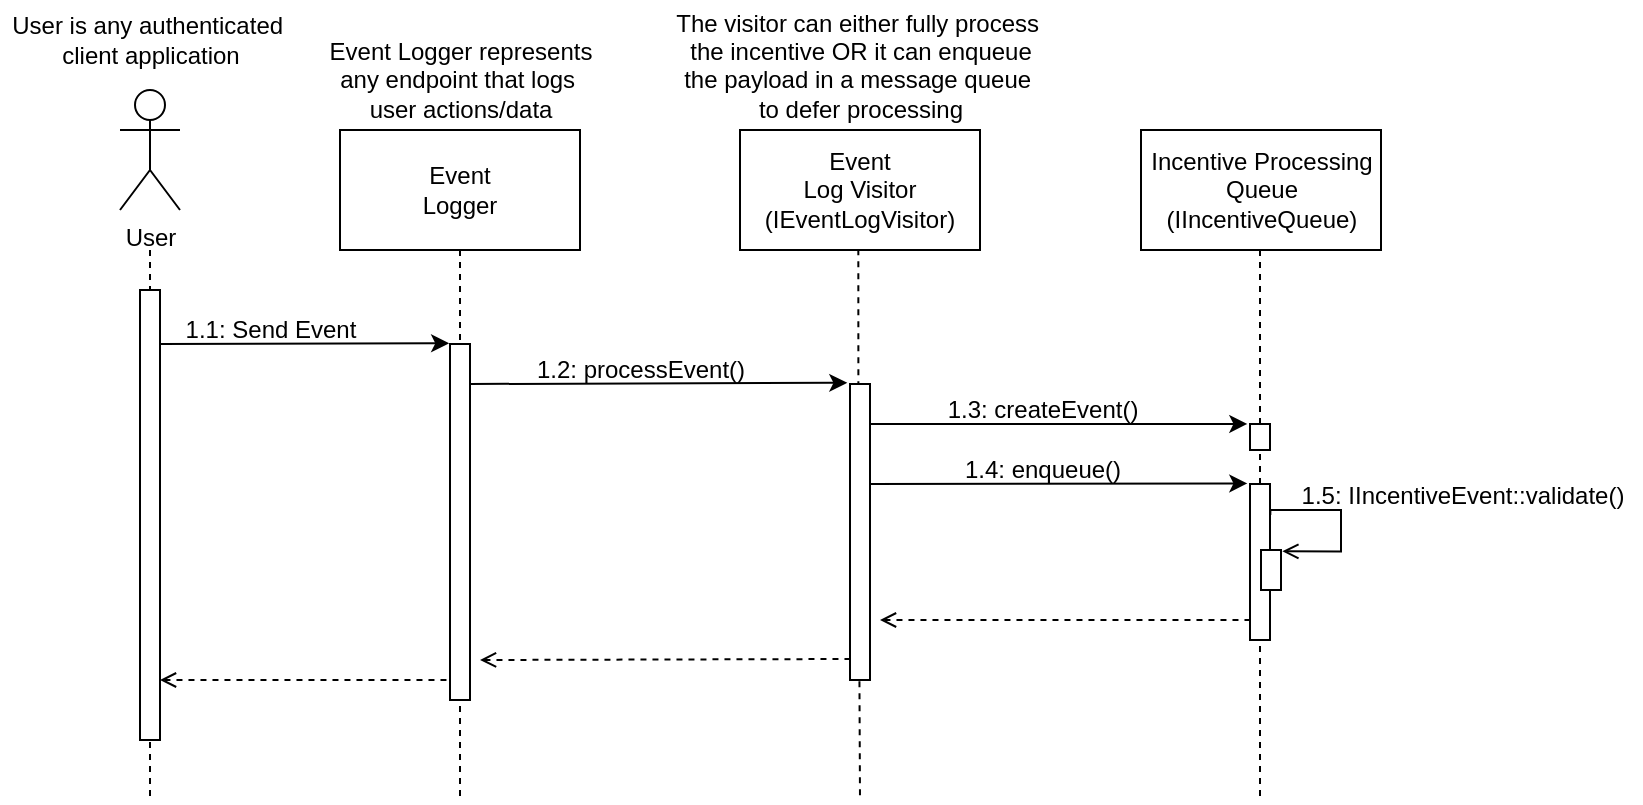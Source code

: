 <mxfile version="12.3.2" type="device" pages="1"><diagram id="oaDkhwz3YO1Cj5E7R7GO" name="Page-1"><mxGraphModel dx="813" dy="515" grid="1" gridSize="10" guides="1" tooltips="1" connect="1" arrows="1" fold="1" page="1" pageScale="1" pageWidth="850" pageHeight="1100" math="0" shadow="0"><root><mxCell id="0"/><mxCell id="1" parent="0"/><mxCell id="d437xnzfECrLy3CuDPzC-1" style="edgeStyle=orthogonalEdgeStyle;rounded=0;orthogonalLoop=1;jettySize=auto;html=1;dashed=1;endArrow=none;endFill=0;" parent="1" edge="1"><mxGeometry relative="1" as="geometry"><mxPoint x="240" y="410" as="targetPoint"/><mxPoint x="240" y="135" as="sourcePoint"/><Array as="points"><mxPoint x="240" y="410"/></Array></mxGeometry></mxCell><mxCell id="d437xnzfECrLy3CuDPzC-2" value="Event &lt;br&gt;Logger" style="rounded=0;whiteSpace=wrap;html=1;" parent="1" vertex="1"><mxGeometry x="180" y="75" width="120" height="60" as="geometry"/></mxCell><mxCell id="d437xnzfECrLy3CuDPzC-3" value="Event Logger represents&lt;br&gt;any endpoint that logs&amp;nbsp;&lt;br&gt;user actions/data" style="text;html=1;align=center;verticalAlign=middle;resizable=0;points=[];;autosize=1;" parent="1" vertex="1"><mxGeometry x="165" y="25" width="150" height="50" as="geometry"/></mxCell><mxCell id="d437xnzfECrLy3CuDPzC-4" value="User" style="shape=umlActor;verticalLabelPosition=bottom;labelBackgroundColor=#ffffff;verticalAlign=top;html=1;outlineConnect=0;" parent="1" vertex="1"><mxGeometry x="70" y="55" width="30" height="60" as="geometry"/></mxCell><mxCell id="d437xnzfECrLy3CuDPzC-5" value="User is any authenticated&amp;nbsp;&lt;br&gt;client&amp;nbsp;application" style="text;html=1;align=center;verticalAlign=middle;resizable=0;points=[];;autosize=1;" parent="1" vertex="1"><mxGeometry x="10" y="15" width="150" height="30" as="geometry"/></mxCell><mxCell id="d437xnzfECrLy3CuDPzC-6" style="edgeStyle=orthogonalEdgeStyle;rounded=0;orthogonalLoop=1;jettySize=auto;html=1;dashed=1;endArrow=none;endFill=0;" parent="1" edge="1"><mxGeometry relative="1" as="geometry"><mxPoint x="85" y="410" as="targetPoint"/><mxPoint x="85" y="135" as="sourcePoint"/></mxGeometry></mxCell><mxCell id="d437xnzfECrLy3CuDPzC-7" value="Event &lt;br&gt;Log Visitor&lt;br&gt;(IEventLogVisitor)" style="rounded=0;whiteSpace=wrap;html=1;" parent="1" vertex="1"><mxGeometry x="380" y="75" width="120" height="60" as="geometry"/></mxCell><mxCell id="d437xnzfECrLy3CuDPzC-8" style="edgeStyle=orthogonalEdgeStyle;rounded=0;orthogonalLoop=1;jettySize=auto;html=1;dashed=1;endArrow=none;endFill=0;" parent="1" edge="1"><mxGeometry relative="1" as="geometry"><mxPoint x="440" y="410" as="targetPoint"/><mxPoint x="439.167" y="134.667" as="sourcePoint"/><Array as="points"><mxPoint x="440" y="235"/></Array></mxGeometry></mxCell><mxCell id="d437xnzfECrLy3CuDPzC-9" value="The visitor can either fully process&amp;nbsp;&lt;br&gt;the incentive OR it can enqueue&lt;br&gt;the payload in a message queue&amp;nbsp;&lt;br&gt;to defer processing&lt;br&gt;&lt;br&gt;" style="text;html=1;align=center;verticalAlign=middle;resizable=0;points=[];;autosize=1;" parent="1" vertex="1"><mxGeometry x="340" y="10" width="200" height="80" as="geometry"/></mxCell><mxCell id="d437xnzfECrLy3CuDPzC-10" value="" style="rounded=0;whiteSpace=wrap;html=1;" parent="1" vertex="1"><mxGeometry x="80" y="155" width="10" height="225" as="geometry"/></mxCell><mxCell id="d437xnzfECrLy3CuDPzC-11" value="" style="endArrow=classic;html=1;entryX=-0.042;entryY=-0.002;entryDx=0;entryDy=0;entryPerimeter=0;" parent="1" target="d437xnzfECrLy3CuDPzC-13" edge="1"><mxGeometry width="50" height="50" relative="1" as="geometry"><mxPoint x="90" y="182" as="sourcePoint"/><mxPoint x="230" y="182" as="targetPoint"/></mxGeometry></mxCell><mxCell id="d437xnzfECrLy3CuDPzC-12" value="1.1: Send Event" style="text;html=1;align=center;verticalAlign=middle;resizable=0;points=[];;autosize=1;" parent="1" vertex="1"><mxGeometry x="95" y="165" width="100" height="20" as="geometry"/></mxCell><mxCell id="d437xnzfECrLy3CuDPzC-13" value="" style="rounded=0;whiteSpace=wrap;html=1;" parent="1" vertex="1"><mxGeometry x="235" y="182" width="10" height="178" as="geometry"/></mxCell><mxCell id="d437xnzfECrLy3CuDPzC-14" value="" style="endArrow=classic;html=1;entryX=-0.133;entryY=-0.004;entryDx=0;entryDy=0;entryPerimeter=0;" parent="1" target="d437xnzfECrLy3CuDPzC-16" edge="1"><mxGeometry width="50" height="50" relative="1" as="geometry"><mxPoint x="245" y="202" as="sourcePoint"/><mxPoint x="400" y="202" as="targetPoint"/></mxGeometry></mxCell><mxCell id="d437xnzfECrLy3CuDPzC-15" value="1.2: processEvent()" style="text;html=1;align=center;verticalAlign=middle;resizable=0;points=[];;autosize=1;" parent="1" vertex="1"><mxGeometry x="270" y="185" width="120" height="20" as="geometry"/></mxCell><mxCell id="d437xnzfECrLy3CuDPzC-16" value="" style="rounded=0;whiteSpace=wrap;html=1;" parent="1" vertex="1"><mxGeometry x="435" y="202" width="10" height="148" as="geometry"/></mxCell><mxCell id="d437xnzfECrLy3CuDPzC-17" value="Incentive Processing Queue&lt;br&gt;(IIncentiveQueue)" style="rounded=0;whiteSpace=wrap;html=1;" parent="1" vertex="1"><mxGeometry x="580.5" y="75" width="120" height="60" as="geometry"/></mxCell><mxCell id="d437xnzfECrLy3CuDPzC-18" style="edgeStyle=orthogonalEdgeStyle;rounded=0;orthogonalLoop=1;jettySize=auto;html=1;dashed=1;endArrow=none;endFill=0;" parent="1" edge="1"><mxGeometry relative="1" as="geometry"><mxPoint x="640" y="410" as="targetPoint"/><mxPoint x="640" y="135" as="sourcePoint"/></mxGeometry></mxCell><mxCell id="d437xnzfECrLy3CuDPzC-19" value="" style="endArrow=classic;html=1;entryX=-0.133;entryY=-0.004;entryDx=0;entryDy=0;entryPerimeter=0;" parent="1" target="d437xnzfECrLy3CuDPzC-21" edge="1"><mxGeometry width="50" height="50" relative="1" as="geometry"><mxPoint x="445" y="222" as="sourcePoint"/><mxPoint x="600" y="222" as="targetPoint"/></mxGeometry></mxCell><mxCell id="d437xnzfECrLy3CuDPzC-20" value="1.3: createEvent()" style="text;html=1;align=center;verticalAlign=middle;resizable=0;points=[];;autosize=1;" parent="1" vertex="1"><mxGeometry x="476" y="205" width="110" height="20" as="geometry"/></mxCell><mxCell id="d437xnzfECrLy3CuDPzC-21" value="" style="rounded=0;whiteSpace=wrap;html=1;" parent="1" vertex="1"><mxGeometry x="635" y="222" width="10" height="13" as="geometry"/></mxCell><mxCell id="d437xnzfECrLy3CuDPzC-22" value="" style="endArrow=none;html=1;startArrow=open;startFill=0;endFill=0;dashed=1;" parent="1" edge="1"><mxGeometry width="50" height="50" relative="1" as="geometry"><mxPoint x="450" y="320" as="sourcePoint"/><mxPoint x="635" y="320" as="targetPoint"/></mxGeometry></mxCell><mxCell id="d437xnzfECrLy3CuDPzC-23" value="" style="endArrow=none;html=1;startArrow=open;startFill=0;endFill=0;dashed=1;" parent="1" edge="1"><mxGeometry width="50" height="50" relative="1" as="geometry"><mxPoint x="250" y="340" as="sourcePoint"/><mxPoint x="435" y="339.5" as="targetPoint"/></mxGeometry></mxCell><mxCell id="d437xnzfECrLy3CuDPzC-32" value="" style="endArrow=classic;html=1;entryX=-0.133;entryY=-0.004;entryDx=0;entryDy=0;entryPerimeter=0;" parent="1" target="d437xnzfECrLy3CuDPzC-34" edge="1"><mxGeometry width="50" height="50" relative="1" as="geometry"><mxPoint x="445" y="252" as="sourcePoint"/><mxPoint x="600" y="252" as="targetPoint"/></mxGeometry></mxCell><mxCell id="d437xnzfECrLy3CuDPzC-33" value="1.4: enqueue()" style="text;html=1;align=center;verticalAlign=middle;resizable=0;points=[];;autosize=1;" parent="1" vertex="1"><mxGeometry x="486" y="235" width="90" height="20" as="geometry"/></mxCell><mxCell id="d437xnzfECrLy3CuDPzC-34" value="" style="rounded=0;whiteSpace=wrap;html=1;" parent="1" vertex="1"><mxGeometry x="635" y="252" width="10" height="78" as="geometry"/></mxCell><mxCell id="d437xnzfECrLy3CuDPzC-35" style="edgeStyle=orthogonalEdgeStyle;rounded=0;orthogonalLoop=1;jettySize=auto;html=1;startArrow=none;startFill=0;endArrow=open;endFill=0;exitX=1.04;exitY=0.141;exitDx=0;exitDy=0;exitPerimeter=0;entryX=1.067;entryY=0.033;entryDx=0;entryDy=0;entryPerimeter=0;" parent="1" target="d437xnzfECrLy3CuDPzC-36" edge="1"><mxGeometry relative="1" as="geometry"><mxPoint x="645.167" y="267.5" as="sourcePoint"/><Array as="points"><mxPoint x="680.5" y="265"/><mxPoint x="680.5" y="286"/></Array></mxGeometry></mxCell><mxCell id="d437xnzfECrLy3CuDPzC-36" value="" style="rounded=0;whiteSpace=wrap;html=1;" parent="1" vertex="1"><mxGeometry x="640.5" y="285" width="10" height="20" as="geometry"/></mxCell><mxCell id="d437xnzfECrLy3CuDPzC-37" value="1.5: IIncentiveEvent::validate()" style="text;html=1;align=center;verticalAlign=middle;resizable=0;points=[];;autosize=1;" parent="1" vertex="1"><mxGeometry x="650.5" y="247.5" width="180" height="20" as="geometry"/></mxCell><mxCell id="d437xnzfECrLy3CuDPzC-43" value="" style="endArrow=none;html=1;startArrow=open;startFill=0;endFill=0;dashed=1;" parent="1" edge="1"><mxGeometry width="50" height="50" relative="1" as="geometry"><mxPoint x="90" y="350" as="sourcePoint"/><mxPoint x="235" y="350" as="targetPoint"/></mxGeometry></mxCell></root></mxGraphModel></diagram></mxfile>